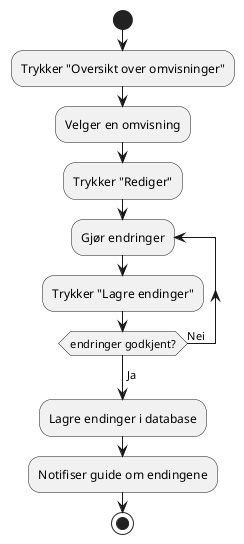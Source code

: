 @startuml
'https://plantuml.com/activity-diagram-beta

start
:Trykker "Oversikt over omvisninger";
:Velger en omvisning;
:Trykker "Rediger";

repeat :Gjør endringer;
    :Trykker "Lagre endinger";
repeat while(endringer godkjent?) is (Nei)
->Ja;

:Lagre endinger i database;
:Notifiser guide om endingene;

stop

@enduml
